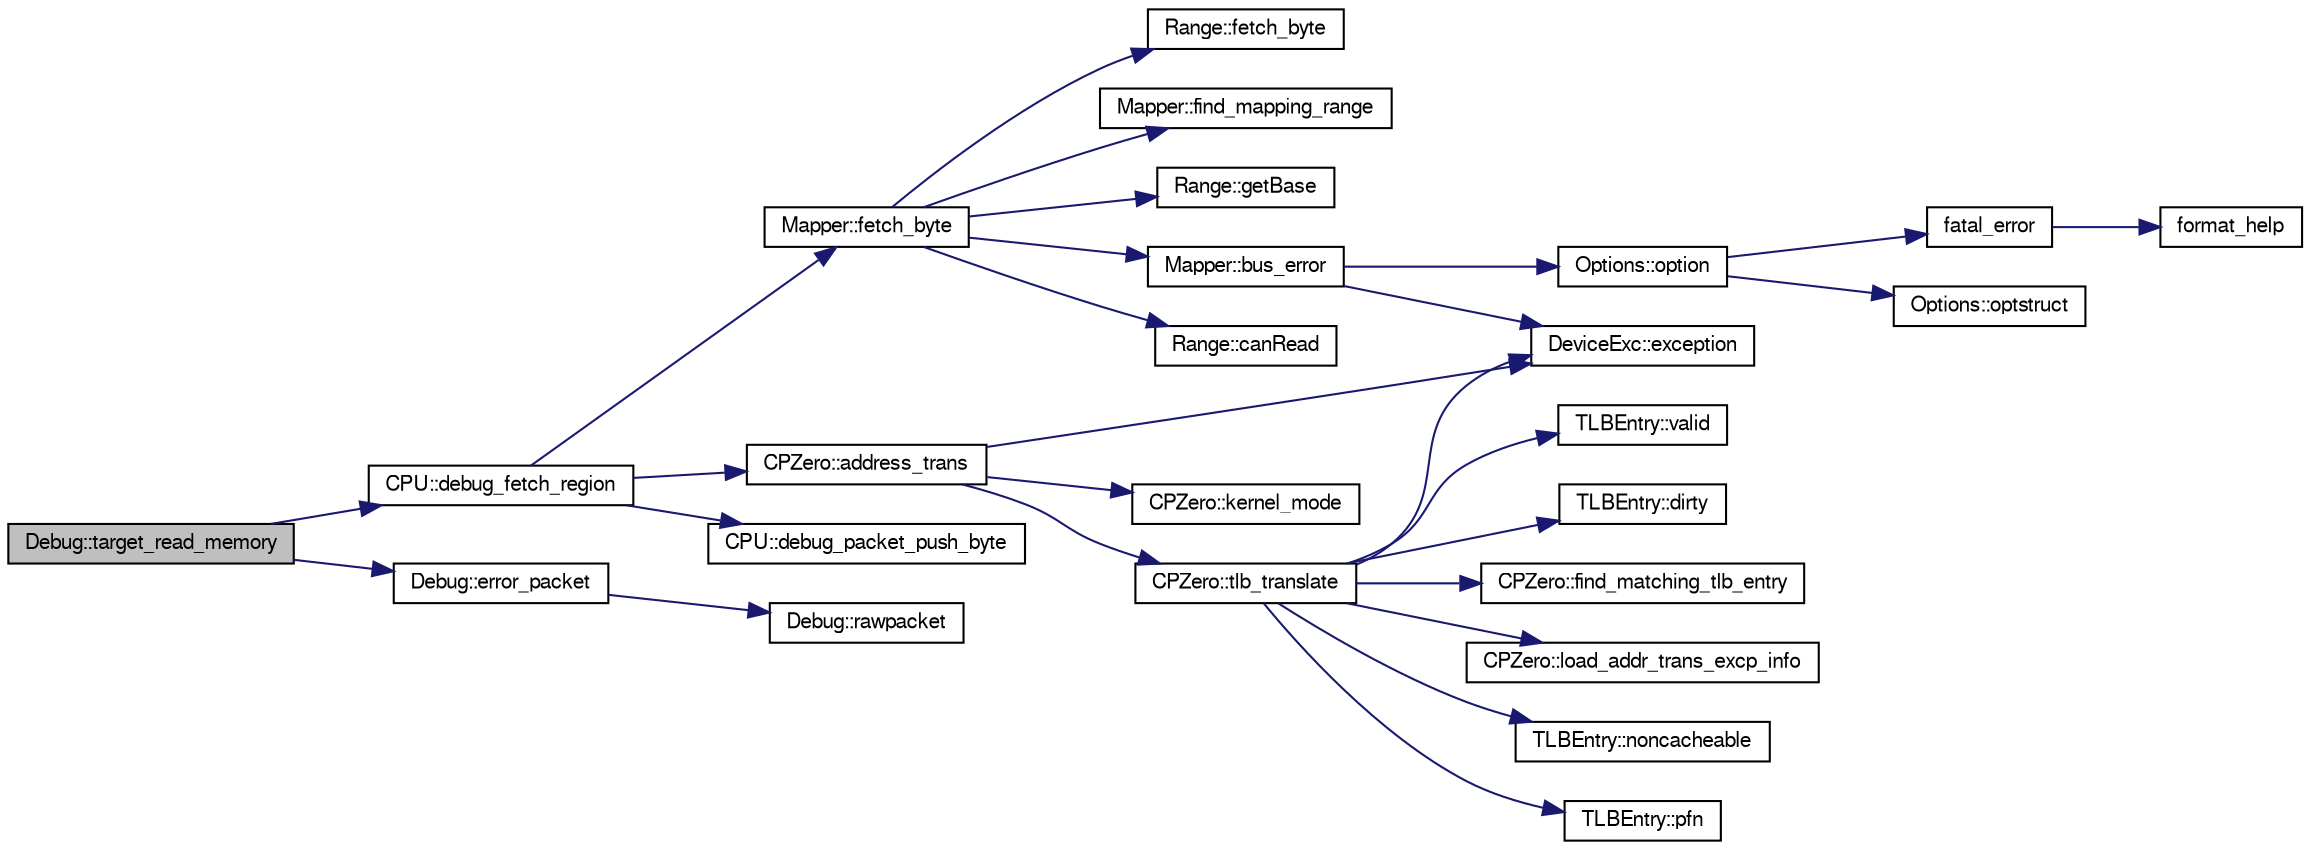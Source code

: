 digraph G
{
  edge [fontname="FreeSans",fontsize="10",labelfontname="FreeSans",labelfontsize="10"];
  node [fontname="FreeSans",fontsize="10",shape=record];
  rankdir=LR;
  Node1 [label="Debug::target_read_memory",height=0.2,width=0.4,color="black", fillcolor="grey75", style="filled" fontcolor="black"];
  Node1 -> Node2 [color="midnightblue",fontsize="10",style="solid"];
  Node2 [label="CPU::debug_fetch_region",height=0.2,width=0.4,color="black", fillcolor="white", style="filled",URL="$classCPU.html#a7a38e0be35e2562521592c90170878fc"];
  Node2 -> Node3 [color="midnightblue",fontsize="10",style="solid"];
  Node3 [label="CPZero::address_trans",height=0.2,width=0.4,color="black", fillcolor="white", style="filled",URL="$classCPZero.html#a68d1b7345c9504dd6c3558167bf2f7fd"];
  Node3 -> Node4 [color="midnightblue",fontsize="10",style="solid"];
  Node4 [label="DeviceExc::exception",height=0.2,width=0.4,color="black", fillcolor="white", style="filled",URL="$classDeviceExc.html#adfa40efde878b6499d3ffc66b4fa7166"];
  Node3 -> Node5 [color="midnightblue",fontsize="10",style="solid"];
  Node5 [label="CPZero::kernel_mode",height=0.2,width=0.4,color="black", fillcolor="white", style="filled",URL="$classCPZero.html#af131af311e01ce76b5c17afcd586e639"];
  Node3 -> Node6 [color="midnightblue",fontsize="10",style="solid"];
  Node6 [label="CPZero::tlb_translate",height=0.2,width=0.4,color="black", fillcolor="white", style="filled",URL="$classCPZero.html#a81f4cfa4781876899b564f97c5c557ba"];
  Node6 -> Node7 [color="midnightblue",fontsize="10",style="solid"];
  Node7 [label="TLBEntry::dirty",height=0.2,width=0.4,color="black", fillcolor="white", style="filled",URL="$classTLBEntry.html#a035428d115899db13cad9ae4a0bd19d6"];
  Node6 -> Node4 [color="midnightblue",fontsize="10",style="solid"];
  Node6 -> Node8 [color="midnightblue",fontsize="10",style="solid"];
  Node8 [label="CPZero::find_matching_tlb_entry",height=0.2,width=0.4,color="black", fillcolor="white", style="filled",URL="$classCPZero.html#a9f53d15fe738a0af7fb3a0a26f7555ac"];
  Node6 -> Node9 [color="midnightblue",fontsize="10",style="solid"];
  Node9 [label="CPZero::load_addr_trans_excp_info",height=0.2,width=0.4,color="black", fillcolor="white", style="filled",URL="$classCPZero.html#a896cbc984ab751f8e4609ed3d5a3d76b"];
  Node6 -> Node10 [color="midnightblue",fontsize="10",style="solid"];
  Node10 [label="TLBEntry::noncacheable",height=0.2,width=0.4,color="black", fillcolor="white", style="filled",URL="$classTLBEntry.html#ac2a92150e0568daa9810e624d39a235b"];
  Node6 -> Node11 [color="midnightblue",fontsize="10",style="solid"];
  Node11 [label="TLBEntry::pfn",height=0.2,width=0.4,color="black", fillcolor="white", style="filled",URL="$classTLBEntry.html#a4595566739ea73c5b89a1bb9a8b472fc"];
  Node6 -> Node12 [color="midnightblue",fontsize="10",style="solid"];
  Node12 [label="TLBEntry::valid",height=0.2,width=0.4,color="black", fillcolor="white", style="filled",URL="$classTLBEntry.html#a29878217888278dbe3bc4ab3abbf081e"];
  Node2 -> Node13 [color="midnightblue",fontsize="10",style="solid"];
  Node13 [label="CPU::debug_packet_push_byte",height=0.2,width=0.4,color="black", fillcolor="white", style="filled",URL="$classCPU.html#a8d2f406bc498ebe8a5f06c8461668c09"];
  Node2 -> Node14 [color="midnightblue",fontsize="10",style="solid"];
  Node14 [label="Mapper::fetch_byte",height=0.2,width=0.4,color="black", fillcolor="white", style="filled",URL="$classMapper.html#a8992f22898fce1355d26c9920fc0fd04"];
  Node14 -> Node15 [color="midnightblue",fontsize="10",style="solid"];
  Node15 [label="Mapper::bus_error",height=0.2,width=0.4,color="black", fillcolor="white", style="filled",URL="$classMapper.html#a79b29cfdb440f48772303d66c8f33ad1"];
  Node15 -> Node4 [color="midnightblue",fontsize="10",style="solid"];
  Node15 -> Node16 [color="midnightblue",fontsize="10",style="solid"];
  Node16 [label="Options::option",height=0.2,width=0.4,color="black", fillcolor="white", style="filled",URL="$classOptions.html#a3a535c4c76588d00f62c9817bc0ff63b"];
  Node16 -> Node17 [color="midnightblue",fontsize="10",style="solid"];
  Node17 [label="fatal_error",height=0.2,width=0.4,color="black", fillcolor="white", style="filled",URL="$error_8cc.html#ab5b64997b285ceb84915e7f321b4db20"];
  Node17 -> Node18 [color="midnightblue",fontsize="10",style="solid"];
  Node18 [label="format_help",height=0.2,width=0.4,color="black", fillcolor="white", style="filled",URL="$error_8cc.html#aa182c84a77010100b5b8a15b1ff22e70"];
  Node16 -> Node19 [color="midnightblue",fontsize="10",style="solid"];
  Node19 [label="Options::optstruct",height=0.2,width=0.4,color="black", fillcolor="white", style="filled",URL="$classOptions.html#a4a9be4a96d5b12a8abb469fef02af7ee"];
  Node14 -> Node20 [color="midnightblue",fontsize="10",style="solid"];
  Node20 [label="Range::canRead",height=0.2,width=0.4,color="black", fillcolor="white", style="filled",URL="$classRange.html#a14cad9824900aba8bea2da530e365062"];
  Node14 -> Node21 [color="midnightblue",fontsize="10",style="solid"];
  Node21 [label="Range::fetch_byte",height=0.2,width=0.4,color="black", fillcolor="white", style="filled",URL="$classRange.html#af1c0d52a57febea4a3028bdaa09e30f1"];
  Node14 -> Node22 [color="midnightblue",fontsize="10",style="solid"];
  Node22 [label="Mapper::find_mapping_range",height=0.2,width=0.4,color="black", fillcolor="white", style="filled",URL="$classMapper.html#af8ef34c52d4c0fdf5f5e7c12587cf455"];
  Node14 -> Node23 [color="midnightblue",fontsize="10",style="solid"];
  Node23 [label="Range::getBase",height=0.2,width=0.4,color="black", fillcolor="white", style="filled",URL="$classRange.html#ab4b6e3925cd4559eb8879deed47cb806"];
  Node1 -> Node24 [color="midnightblue",fontsize="10",style="solid"];
  Node24 [label="Debug::error_packet",height=0.2,width=0.4,color="black", fillcolor="white", style="filled",URL="$classDebug.html#a91c26e1c872d86d2e6abd7c335c6fa96"];
  Node24 -> Node25 [color="midnightblue",fontsize="10",style="solid"];
  Node25 [label="Debug::rawpacket",height=0.2,width=0.4,color="black", fillcolor="white", style="filled",URL="$classDebug.html#aa6f82b8e5dc15a4c1b266277e4e0b95b"];
}
